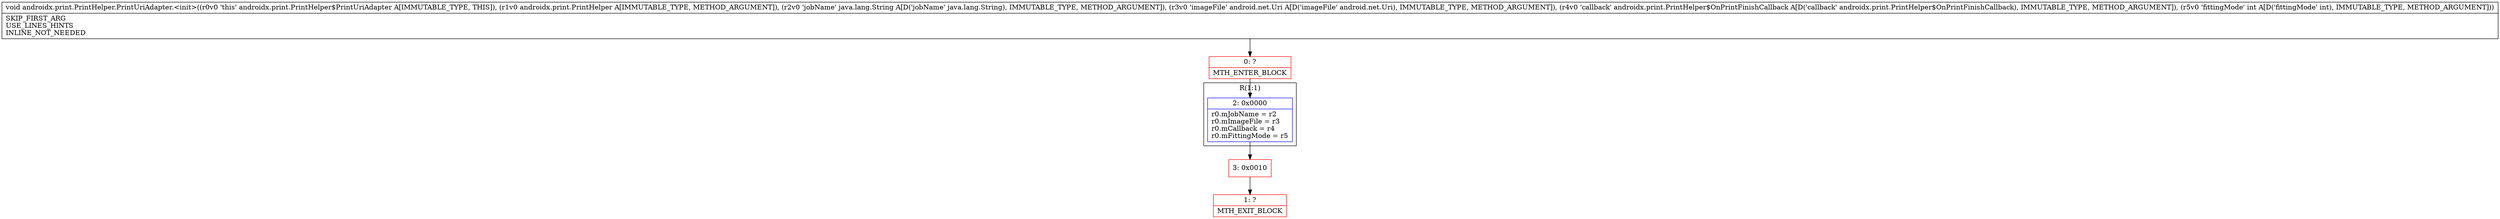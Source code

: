 digraph "CFG forandroidx.print.PrintHelper.PrintUriAdapter.\<init\>(Landroidx\/print\/PrintHelper;Ljava\/lang\/String;Landroid\/net\/Uri;Landroidx\/print\/PrintHelper$OnPrintFinishCallback;I)V" {
subgraph cluster_Region_54505800 {
label = "R(1:1)";
node [shape=record,color=blue];
Node_2 [shape=record,label="{2\:\ 0x0000|r0.mJobName = r2\lr0.mImageFile = r3\lr0.mCallback = r4\lr0.mFittingMode = r5\l}"];
}
Node_0 [shape=record,color=red,label="{0\:\ ?|MTH_ENTER_BLOCK\l}"];
Node_3 [shape=record,color=red,label="{3\:\ 0x0010}"];
Node_1 [shape=record,color=red,label="{1\:\ ?|MTH_EXIT_BLOCK\l}"];
MethodNode[shape=record,label="{void androidx.print.PrintHelper.PrintUriAdapter.\<init\>((r0v0 'this' androidx.print.PrintHelper$PrintUriAdapter A[IMMUTABLE_TYPE, THIS]), (r1v0 androidx.print.PrintHelper A[IMMUTABLE_TYPE, METHOD_ARGUMENT]), (r2v0 'jobName' java.lang.String A[D('jobName' java.lang.String), IMMUTABLE_TYPE, METHOD_ARGUMENT]), (r3v0 'imageFile' android.net.Uri A[D('imageFile' android.net.Uri), IMMUTABLE_TYPE, METHOD_ARGUMENT]), (r4v0 'callback' androidx.print.PrintHelper$OnPrintFinishCallback A[D('callback' androidx.print.PrintHelper$OnPrintFinishCallback), IMMUTABLE_TYPE, METHOD_ARGUMENT]), (r5v0 'fittingMode' int A[D('fittingMode' int), IMMUTABLE_TYPE, METHOD_ARGUMENT]))  | SKIP_FIRST_ARG\lUSE_LINES_HINTS\lINLINE_NOT_NEEDED\l}"];
MethodNode -> Node_0;Node_2 -> Node_3;
Node_0 -> Node_2;
Node_3 -> Node_1;
}


